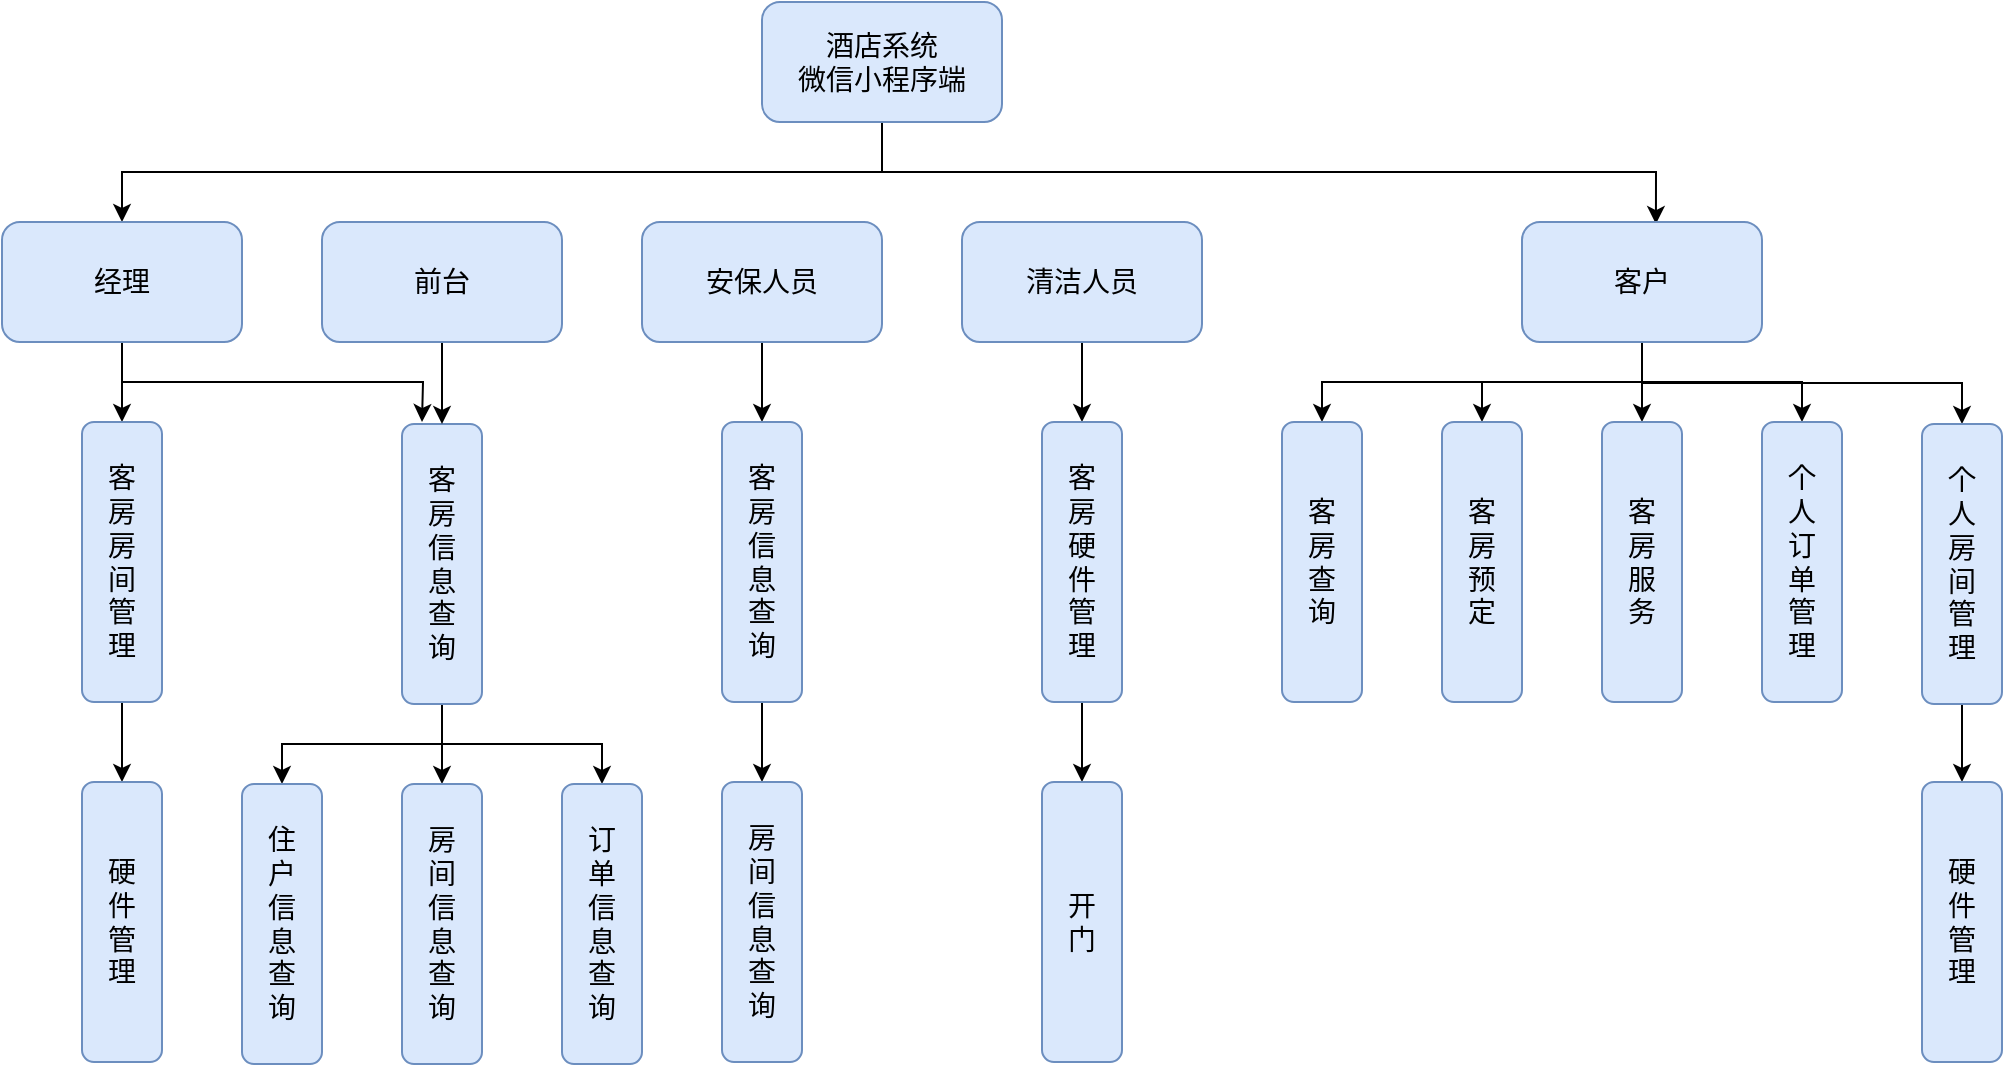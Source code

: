 <mxfile version="14.6.13" type="device"><diagram id="gfpBVfgqZyEj-h2GJo9E" name="第 1 页"><mxGraphModel dx="1278" dy="140" grid="1" gridSize="10" guides="1" tooltips="1" connect="1" arrows="1" fold="1" page="1" pageScale="1" pageWidth="1169" pageHeight="827" math="0" shadow="0"><root><mxCell id="0"/><mxCell id="1" parent="0"/><mxCell id="urU4lGf7SxmrEl7Dpkf9-1" style="edgeStyle=orthogonalEdgeStyle;rounded=0;orthogonalLoop=1;jettySize=auto;html=1;exitX=0.5;exitY=1;exitDx=0;exitDy=0;fontSize=14;" parent="1" source="urU4lGf7SxmrEl7Dpkf9-3" target="urU4lGf7SxmrEl7Dpkf9-8" edge="1"><mxGeometry relative="1" as="geometry"/></mxCell><mxCell id="urU4lGf7SxmrEl7Dpkf9-2" style="edgeStyle=orthogonalEdgeStyle;rounded=0;orthogonalLoop=1;jettySize=auto;html=1;exitX=0.5;exitY=1;exitDx=0;exitDy=0;entryX=0.558;entryY=0.017;entryDx=0;entryDy=0;entryPerimeter=0;fontSize=14;" parent="1" source="urU4lGf7SxmrEl7Dpkf9-3" target="urU4lGf7SxmrEl7Dpkf9-13" edge="1"><mxGeometry relative="1" as="geometry"/></mxCell><mxCell id="urU4lGf7SxmrEl7Dpkf9-3" value="酒店系统&lt;br style=&quot;font-size: 14px;&quot;&gt;微信小程序端" style="rounded=1;whiteSpace=wrap;html=1;fillColor=#dae8fc;strokeColor=#6c8ebf;shadow=0;glass=0;sketch=0;fontSize=14;" parent="1" vertex="1"><mxGeometry x="1420" y="890" width="120" height="60" as="geometry"/></mxCell><mxCell id="xBhROeFWjU1o-BJRpCn7-15" style="edgeStyle=orthogonalEdgeStyle;rounded=0;orthogonalLoop=1;jettySize=auto;html=1;exitX=0.5;exitY=1;exitDx=0;exitDy=0;entryX=0.5;entryY=0;entryDx=0;entryDy=0;fontSize=14;" edge="1" parent="1" source="urU4lGf7SxmrEl7Dpkf9-8" target="urU4lGf7SxmrEl7Dpkf9-52"><mxGeometry relative="1" as="geometry"/></mxCell><mxCell id="xBhROeFWjU1o-BJRpCn7-17" style="edgeStyle=orthogonalEdgeStyle;rounded=0;orthogonalLoop=1;jettySize=auto;html=1;exitX=0.5;exitY=1;exitDx=0;exitDy=0;fontSize=14;" edge="1" parent="1" source="urU4lGf7SxmrEl7Dpkf9-8"><mxGeometry relative="1" as="geometry"><mxPoint x="1250" y="1100" as="targetPoint"/></mxGeometry></mxCell><mxCell id="urU4lGf7SxmrEl7Dpkf9-8" value="经理" style="rounded=1;whiteSpace=wrap;html=1;fillColor=#dae8fc;strokeColor=#6c8ebf;shadow=0;sketch=0;fontSize=14;" parent="1" vertex="1"><mxGeometry x="1040" y="1000" width="120" height="60" as="geometry"/></mxCell><mxCell id="urU4lGf7SxmrEl7Dpkf9-9" style="edgeStyle=orthogonalEdgeStyle;rounded=0;orthogonalLoop=1;jettySize=auto;html=1;exitX=0.5;exitY=1;exitDx=0;exitDy=0;entryX=0.5;entryY=0;entryDx=0;entryDy=0;fontSize=14;" parent="1" source="urU4lGf7SxmrEl7Dpkf9-13" target="urU4lGf7SxmrEl7Dpkf9-16" edge="1"><mxGeometry relative="1" as="geometry"/></mxCell><mxCell id="urU4lGf7SxmrEl7Dpkf9-10" style="edgeStyle=orthogonalEdgeStyle;rounded=0;orthogonalLoop=1;jettySize=auto;html=1;exitX=0.5;exitY=1;exitDx=0;exitDy=0;entryX=0.5;entryY=0;entryDx=0;entryDy=0;fontSize=14;" parent="1" source="urU4lGf7SxmrEl7Dpkf9-13" target="urU4lGf7SxmrEl7Dpkf9-22" edge="1"><mxGeometry relative="1" as="geometry"/></mxCell><mxCell id="urU4lGf7SxmrEl7Dpkf9-11" style="edgeStyle=orthogonalEdgeStyle;rounded=0;orthogonalLoop=1;jettySize=auto;html=1;exitX=0.5;exitY=1;exitDx=0;exitDy=0;entryX=0.5;entryY=0;entryDx=0;entryDy=0;fontSize=14;" parent="1" source="urU4lGf7SxmrEl7Dpkf9-13" target="urU4lGf7SxmrEl7Dpkf9-19" edge="1"><mxGeometry relative="1" as="geometry"/></mxCell><mxCell id="urU4lGf7SxmrEl7Dpkf9-12" style="edgeStyle=orthogonalEdgeStyle;rounded=0;orthogonalLoop=1;jettySize=auto;html=1;exitX=0.5;exitY=1;exitDx=0;exitDy=0;fontSize=14;" parent="1" source="urU4lGf7SxmrEl7Dpkf9-13" target="urU4lGf7SxmrEl7Dpkf9-26" edge="1"><mxGeometry relative="1" as="geometry"/></mxCell><mxCell id="5DSAbZqCZO5Fx2xqSc0n-12" style="edgeStyle=orthogonalEdgeStyle;rounded=0;orthogonalLoop=1;jettySize=auto;html=1;exitX=0.5;exitY=1;exitDx=0;exitDy=0;entryX=0.5;entryY=0;entryDx=0;entryDy=0;fontSize=14;" parent="1" source="urU4lGf7SxmrEl7Dpkf9-13" target="5DSAbZqCZO5Fx2xqSc0n-11" edge="1"><mxGeometry relative="1" as="geometry"/></mxCell><mxCell id="urU4lGf7SxmrEl7Dpkf9-13" value="客户" style="rounded=1;whiteSpace=wrap;html=1;fillColor=#dae8fc;strokeColor=#6c8ebf;shadow=0;sketch=0;fontSize=14;" parent="1" vertex="1"><mxGeometry x="1800" y="1000" width="120" height="60" as="geometry"/></mxCell><mxCell id="urU4lGf7SxmrEl7Dpkf9-16" value="&lt;span style=&quot;font-size: 14px;&quot;&gt;客&lt;/span&gt;&lt;br style=&quot;font-size: 14px;&quot;&gt;&lt;span style=&quot;font-size: 14px;&quot;&gt;房&lt;/span&gt;&lt;br style=&quot;font-size: 14px;&quot;&gt;&lt;span style=&quot;font-size: 14px;&quot;&gt;查&lt;/span&gt;&lt;br style=&quot;font-size: 14px;&quot;&gt;&lt;span style=&quot;font-size: 14px;&quot;&gt;询&lt;/span&gt;" style="rounded=1;whiteSpace=wrap;html=1;fillColor=#dae8fc;strokeColor=#6c8ebf;shadow=0;sketch=0;fontSize=14;" parent="1" vertex="1"><mxGeometry x="1680" y="1100" width="40" height="140" as="geometry"/></mxCell><mxCell id="urU4lGf7SxmrEl7Dpkf9-19" value="个&lt;br style=&quot;font-size: 14px;&quot;&gt;人&lt;br style=&quot;font-size: 14px;&quot;&gt;订&lt;br style=&quot;font-size: 14px;&quot;&gt;单&lt;br style=&quot;font-size: 14px;&quot;&gt;管&lt;br style=&quot;font-size: 14px;&quot;&gt;理" style="rounded=1;whiteSpace=wrap;html=1;fillColor=#dae8fc;strokeColor=#6c8ebf;shadow=0;sketch=0;fontSize=14;" parent="1" vertex="1"><mxGeometry x="1920" y="1100" width="40" height="140" as="geometry"/></mxCell><mxCell id="urU4lGf7SxmrEl7Dpkf9-22" value="客&lt;br style=&quot;font-size: 14px;&quot;&gt;房&lt;br style=&quot;font-size: 14px;&quot;&gt;预&lt;br style=&quot;font-size: 14px;&quot;&gt;定" style="rounded=1;whiteSpace=wrap;html=1;fillColor=#dae8fc;strokeColor=#6c8ebf;shadow=0;sketch=0;fontSize=14;" parent="1" vertex="1"><mxGeometry x="1760" y="1100" width="40" height="140" as="geometry"/></mxCell><mxCell id="5DSAbZqCZO5Fx2xqSc0n-13" style="edgeStyle=orthogonalEdgeStyle;rounded=0;orthogonalLoop=1;jettySize=auto;html=1;exitX=0.5;exitY=1;exitDx=0;exitDy=0;entryX=0.5;entryY=0;entryDx=0;entryDy=0;fontSize=14;" parent="1" source="urU4lGf7SxmrEl7Dpkf9-26" target="5DSAbZqCZO5Fx2xqSc0n-8" edge="1"><mxGeometry relative="1" as="geometry"/></mxCell><mxCell id="urU4lGf7SxmrEl7Dpkf9-26" value="个&lt;br style=&quot;font-size: 14px;&quot;&gt;人&lt;br style=&quot;font-size: 14px;&quot;&gt;房&lt;br style=&quot;font-size: 14px;&quot;&gt;间&lt;br style=&quot;font-size: 14px;&quot;&gt;管&lt;br style=&quot;font-size: 14px;&quot;&gt;理" style="rounded=1;whiteSpace=wrap;html=1;fillColor=#dae8fc;strokeColor=#6c8ebf;shadow=0;sketch=0;fontSize=14;" parent="1" vertex="1"><mxGeometry x="2000" y="1101" width="40" height="140" as="geometry"/></mxCell><mxCell id="wqciQX0L6GW8z3ySs8bD-5" style="edgeStyle=orthogonalEdgeStyle;rounded=0;orthogonalLoop=1;jettySize=auto;html=1;exitX=0.5;exitY=1;exitDx=0;exitDy=0;entryX=0.5;entryY=0;entryDx=0;entryDy=0;fontSize=14;" parent="1" source="urU4lGf7SxmrEl7Dpkf9-49" target="wqciQX0L6GW8z3ySs8bD-2" edge="1"><mxGeometry relative="1" as="geometry"/></mxCell><mxCell id="wqciQX0L6GW8z3ySs8bD-6" style="edgeStyle=orthogonalEdgeStyle;rounded=0;orthogonalLoop=1;jettySize=auto;html=1;exitX=0.5;exitY=1;exitDx=0;exitDy=0;entryX=0.5;entryY=0;entryDx=0;entryDy=0;fontSize=14;" parent="1" source="urU4lGf7SxmrEl7Dpkf9-49" target="wqciQX0L6GW8z3ySs8bD-1" edge="1"><mxGeometry relative="1" as="geometry"/></mxCell><mxCell id="wqciQX0L6GW8z3ySs8bD-7" style="edgeStyle=orthogonalEdgeStyle;rounded=0;orthogonalLoop=1;jettySize=auto;html=1;exitX=0.5;exitY=1;exitDx=0;exitDy=0;entryX=0.5;entryY=0;entryDx=0;entryDy=0;fontSize=14;" parent="1" source="urU4lGf7SxmrEl7Dpkf9-49" target="wqciQX0L6GW8z3ySs8bD-3" edge="1"><mxGeometry relative="1" as="geometry"/></mxCell><mxCell id="urU4lGf7SxmrEl7Dpkf9-49" value="&lt;span style=&quot;font-size: 14px;&quot;&gt;客&lt;/span&gt;&lt;br style=&quot;font-size: 14px;&quot;&gt;&lt;span style=&quot;font-size: 14px;&quot;&gt;房&lt;br style=&quot;font-size: 14px;&quot;&gt;&lt;/span&gt;信&lt;br style=&quot;font-size: 14px;&quot;&gt;息&lt;br style=&quot;font-size: 14px;&quot;&gt;&lt;span style=&quot;font-size: 14px;&quot;&gt;查&lt;br style=&quot;font-size: 14px;&quot;&gt;询&lt;br style=&quot;font-size: 14px;&quot;&gt;&lt;/span&gt;" style="rounded=1;whiteSpace=wrap;html=1;fillColor=#dae8fc;strokeColor=#6c8ebf;shadow=0;sketch=0;fontSize=14;" parent="1" vertex="1"><mxGeometry x="1240" y="1101" width="40" height="140" as="geometry"/></mxCell><mxCell id="wqciQX0L6GW8z3ySs8bD-17" style="edgeStyle=orthogonalEdgeStyle;rounded=0;orthogonalLoop=1;jettySize=auto;html=1;exitX=0.5;exitY=1;exitDx=0;exitDy=0;entryX=0.5;entryY=0;entryDx=0;entryDy=0;fontSize=14;" parent="1" source="urU4lGf7SxmrEl7Dpkf9-52" target="wqciQX0L6GW8z3ySs8bD-8" edge="1"><mxGeometry relative="1" as="geometry"/></mxCell><mxCell id="urU4lGf7SxmrEl7Dpkf9-52" value="客&lt;br style=&quot;font-size: 14px;&quot;&gt;房&lt;br style=&quot;font-size: 14px;&quot;&gt;房&lt;br style=&quot;font-size: 14px;&quot;&gt;间&lt;br style=&quot;font-size: 14px;&quot;&gt;管&lt;br style=&quot;font-size: 14px;&quot;&gt;理" style="rounded=1;whiteSpace=wrap;html=1;fillColor=#dae8fc;strokeColor=#6c8ebf;shadow=0;sketch=0;fontSize=14;" parent="1" vertex="1"><mxGeometry x="1080" y="1100" width="40" height="140" as="geometry"/></mxCell><mxCell id="5DSAbZqCZO5Fx2xqSc0n-8" value="硬&lt;br style=&quot;font-size: 14px;&quot;&gt;件&lt;br style=&quot;font-size: 14px;&quot;&gt;管&lt;br style=&quot;font-size: 14px;&quot;&gt;理" style="rounded=1;whiteSpace=wrap;html=1;fillColor=#dae8fc;strokeColor=#6c8ebf;shadow=0;sketch=0;fontSize=14;" parent="1" vertex="1"><mxGeometry x="2000" y="1280" width="40" height="140" as="geometry"/></mxCell><mxCell id="5DSAbZqCZO5Fx2xqSc0n-11" value="&lt;span style=&quot;font-size: 14px;&quot;&gt;客&lt;/span&gt;&lt;br style=&quot;font-size: 14px;&quot;&gt;&lt;span style=&quot;font-size: 14px;&quot;&gt;房&lt;/span&gt;&lt;br style=&quot;font-size: 14px;&quot;&gt;服&lt;br style=&quot;font-size: 14px;&quot;&gt;务" style="rounded=1;whiteSpace=wrap;html=1;fillColor=#dae8fc;strokeColor=#6c8ebf;shadow=0;sketch=0;fontSize=14;" parent="1" vertex="1"><mxGeometry x="1840" y="1100" width="40" height="140" as="geometry"/></mxCell><mxCell id="wqciQX0L6GW8z3ySs8bD-1" value="房&lt;br style=&quot;font-size: 14px;&quot;&gt;间&lt;br style=&quot;font-size: 14px;&quot;&gt;信&lt;br style=&quot;font-size: 14px;&quot;&gt;息&lt;br style=&quot;font-size: 14px;&quot;&gt;&lt;span style=&quot;font-size: 14px;&quot;&gt;查&lt;br style=&quot;font-size: 14px;&quot;&gt;询&lt;br style=&quot;font-size: 14px;&quot;&gt;&lt;/span&gt;" style="rounded=1;whiteSpace=wrap;html=1;fillColor=#dae8fc;strokeColor=#6c8ebf;shadow=0;sketch=0;fontSize=14;" parent="1" vertex="1"><mxGeometry x="1240" y="1281" width="40" height="140" as="geometry"/></mxCell><mxCell id="wqciQX0L6GW8z3ySs8bD-2" value="住&lt;br style=&quot;font-size: 14px;&quot;&gt;户&lt;br style=&quot;font-size: 14px;&quot;&gt;信&lt;br style=&quot;font-size: 14px;&quot;&gt;息&lt;br style=&quot;font-size: 14px;&quot;&gt;&lt;span style=&quot;font-size: 14px;&quot;&gt;查&lt;br style=&quot;font-size: 14px;&quot;&gt;询&lt;br style=&quot;font-size: 14px;&quot;&gt;&lt;/span&gt;" style="rounded=1;whiteSpace=wrap;html=1;fillColor=#dae8fc;strokeColor=#6c8ebf;shadow=0;sketch=0;fontSize=14;" parent="1" vertex="1"><mxGeometry x="1160" y="1281" width="40" height="140" as="geometry"/></mxCell><mxCell id="wqciQX0L6GW8z3ySs8bD-3" value="订&lt;br style=&quot;font-size: 14px;&quot;&gt;单&lt;br style=&quot;font-size: 14px;&quot;&gt;信&lt;br style=&quot;font-size: 14px;&quot;&gt;息&lt;br style=&quot;font-size: 14px;&quot;&gt;&lt;span style=&quot;font-size: 14px;&quot;&gt;查&lt;br style=&quot;font-size: 14px;&quot;&gt;询&lt;br style=&quot;font-size: 14px;&quot;&gt;&lt;/span&gt;" style="rounded=1;whiteSpace=wrap;html=1;fillColor=#dae8fc;strokeColor=#6c8ebf;shadow=0;sketch=0;fontSize=14;" parent="1" vertex="1"><mxGeometry x="1320" y="1281" width="40" height="140" as="geometry"/></mxCell><mxCell id="wqciQX0L6GW8z3ySs8bD-8" value="硬&lt;br style=&quot;font-size: 14px;&quot;&gt;件&lt;br style=&quot;font-size: 14px;&quot;&gt;管&lt;br style=&quot;font-size: 14px;&quot;&gt;理" style="rounded=1;whiteSpace=wrap;html=1;fillColor=#dae8fc;strokeColor=#6c8ebf;shadow=0;sketch=0;fontSize=14;" parent="1" vertex="1"><mxGeometry x="1080" y="1280" width="40" height="140" as="geometry"/></mxCell><mxCell id="xBhROeFWjU1o-BJRpCn7-16" style="edgeStyle=orthogonalEdgeStyle;rounded=0;orthogonalLoop=1;jettySize=auto;html=1;exitX=0.5;exitY=1;exitDx=0;exitDy=0;entryX=0.5;entryY=0;entryDx=0;entryDy=0;fontSize=14;" edge="1" parent="1" source="xBhROeFWjU1o-BJRpCn7-1" target="urU4lGf7SxmrEl7Dpkf9-49"><mxGeometry relative="1" as="geometry"/></mxCell><mxCell id="xBhROeFWjU1o-BJRpCn7-1" value="前台" style="rounded=1;whiteSpace=wrap;html=1;fillColor=#dae8fc;strokeColor=#6c8ebf;shadow=0;sketch=0;fontSize=14;" vertex="1" parent="1"><mxGeometry x="1200" y="1000" width="120" height="60" as="geometry"/></mxCell><mxCell id="xBhROeFWjU1o-BJRpCn7-18" style="edgeStyle=orthogonalEdgeStyle;rounded=0;orthogonalLoop=1;jettySize=auto;html=1;exitX=0.5;exitY=1;exitDx=0;exitDy=0;entryX=0.5;entryY=0;entryDx=0;entryDy=0;fontSize=14;" edge="1" parent="1" source="xBhROeFWjU1o-BJRpCn7-2" target="xBhROeFWjU1o-BJRpCn7-6"><mxGeometry relative="1" as="geometry"/></mxCell><mxCell id="xBhROeFWjU1o-BJRpCn7-2" value="安保人员" style="rounded=1;whiteSpace=wrap;html=1;fillColor=#dae8fc;strokeColor=#6c8ebf;shadow=0;sketch=0;fontSize=14;" vertex="1" parent="1"><mxGeometry x="1360" y="1000" width="120" height="60" as="geometry"/></mxCell><mxCell id="xBhROeFWjU1o-BJRpCn7-19" style="edgeStyle=orthogonalEdgeStyle;rounded=0;orthogonalLoop=1;jettySize=auto;html=1;exitX=0.5;exitY=1;exitDx=0;exitDy=0;entryX=0.5;entryY=0;entryDx=0;entryDy=0;fontSize=14;" edge="1" parent="1" source="xBhROeFWjU1o-BJRpCn7-3" target="xBhROeFWjU1o-BJRpCn7-4"><mxGeometry relative="1" as="geometry"/></mxCell><mxCell id="xBhROeFWjU1o-BJRpCn7-3" value="清洁人员" style="rounded=1;whiteSpace=wrap;html=1;fillColor=#dae8fc;strokeColor=#6c8ebf;shadow=0;sketch=0;fontSize=14;" vertex="1" parent="1"><mxGeometry x="1520" y="1000" width="120" height="60" as="geometry"/></mxCell><mxCell id="xBhROeFWjU1o-BJRpCn7-9" style="edgeStyle=orthogonalEdgeStyle;rounded=0;orthogonalLoop=1;jettySize=auto;html=1;exitX=0.5;exitY=1;exitDx=0;exitDy=0;entryX=0.5;entryY=0;entryDx=0;entryDy=0;fontSize=14;" edge="1" parent="1" source="xBhROeFWjU1o-BJRpCn7-4" target="xBhROeFWjU1o-BJRpCn7-5"><mxGeometry relative="1" as="geometry"/></mxCell><mxCell id="xBhROeFWjU1o-BJRpCn7-4" value="客&lt;br style=&quot;font-size: 14px;&quot;&gt;房&lt;br style=&quot;font-size: 14px;&quot;&gt;硬&lt;br style=&quot;font-size: 14px;&quot;&gt;件&lt;br style=&quot;font-size: 14px;&quot;&gt;管&lt;br style=&quot;font-size: 14px;&quot;&gt;理" style="rounded=1;whiteSpace=wrap;html=1;fillColor=#dae8fc;strokeColor=#6c8ebf;shadow=0;sketch=0;fontSize=14;" vertex="1" parent="1"><mxGeometry x="1560" y="1100" width="40" height="140" as="geometry"/></mxCell><mxCell id="xBhROeFWjU1o-BJRpCn7-5" value="开&lt;br style=&quot;font-size: 14px;&quot;&gt;门" style="rounded=1;whiteSpace=wrap;html=1;fillColor=#dae8fc;strokeColor=#6c8ebf;shadow=0;sketch=0;fontSize=14;" vertex="1" parent="1"><mxGeometry x="1560" y="1280" width="40" height="140" as="geometry"/></mxCell><mxCell id="xBhROeFWjU1o-BJRpCn7-8" style="edgeStyle=orthogonalEdgeStyle;rounded=0;orthogonalLoop=1;jettySize=auto;html=1;exitX=0.5;exitY=1;exitDx=0;exitDy=0;entryX=0.5;entryY=0;entryDx=0;entryDy=0;fontSize=14;" edge="1" parent="1" source="xBhROeFWjU1o-BJRpCn7-6" target="xBhROeFWjU1o-BJRpCn7-7"><mxGeometry relative="1" as="geometry"/></mxCell><mxCell id="xBhROeFWjU1o-BJRpCn7-6" value="&lt;span style=&quot;font-size: 14px;&quot;&gt;客&lt;/span&gt;&lt;br style=&quot;font-size: 14px;&quot;&gt;&lt;span style=&quot;font-size: 14px;&quot;&gt;房&lt;br style=&quot;font-size: 14px;&quot;&gt;&lt;/span&gt;信&lt;br style=&quot;font-size: 14px;&quot;&gt;息&lt;br style=&quot;font-size: 14px;&quot;&gt;&lt;span style=&quot;font-size: 14px;&quot;&gt;查&lt;br style=&quot;font-size: 14px;&quot;&gt;询&lt;br style=&quot;font-size: 14px;&quot;&gt;&lt;/span&gt;" style="rounded=1;whiteSpace=wrap;html=1;fillColor=#dae8fc;strokeColor=#6c8ebf;shadow=0;sketch=0;fontSize=14;" vertex="1" parent="1"><mxGeometry x="1400" y="1100" width="40" height="140" as="geometry"/></mxCell><mxCell id="xBhROeFWjU1o-BJRpCn7-7" value="房&lt;br style=&quot;font-size: 14px;&quot;&gt;间&lt;br style=&quot;font-size: 14px;&quot;&gt;信&lt;br style=&quot;font-size: 14px;&quot;&gt;息&lt;br style=&quot;font-size: 14px;&quot;&gt;&lt;span style=&quot;font-size: 14px;&quot;&gt;查&lt;br style=&quot;font-size: 14px;&quot;&gt;询&lt;br style=&quot;font-size: 14px;&quot;&gt;&lt;/span&gt;" style="rounded=1;whiteSpace=wrap;html=1;fillColor=#dae8fc;strokeColor=#6c8ebf;shadow=0;sketch=0;fontSize=14;" vertex="1" parent="1"><mxGeometry x="1400" y="1280" width="40" height="140" as="geometry"/></mxCell></root></mxGraphModel></diagram></mxfile>